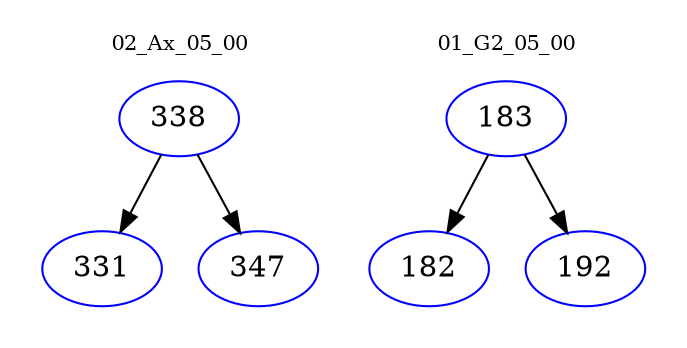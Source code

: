 digraph{
subgraph cluster_0 {
color = white
label = "02_Ax_05_00";
fontsize=10;
T0_338 [label="338", color="blue"]
T0_338 -> T0_331 [color="black"]
T0_331 [label="331", color="blue"]
T0_338 -> T0_347 [color="black"]
T0_347 [label="347", color="blue"]
}
subgraph cluster_1 {
color = white
label = "01_G2_05_00";
fontsize=10;
T1_183 [label="183", color="blue"]
T1_183 -> T1_182 [color="black"]
T1_182 [label="182", color="blue"]
T1_183 -> T1_192 [color="black"]
T1_192 [label="192", color="blue"]
}
}
